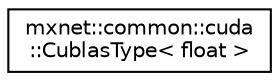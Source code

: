 digraph "Graphical Class Hierarchy"
{
 // LATEX_PDF_SIZE
  edge [fontname="Helvetica",fontsize="10",labelfontname="Helvetica",labelfontsize="10"];
  node [fontname="Helvetica",fontsize="10",shape=record];
  rankdir="LR";
  Node0 [label="mxnet::common::cuda\l::CublasType\< float \>",height=0.2,width=0.4,color="black", fillcolor="white", style="filled",URL="$structmxnet_1_1common_1_1cuda_1_1CublasType_3_01float_01_4.html",tooltip=" "];
}
